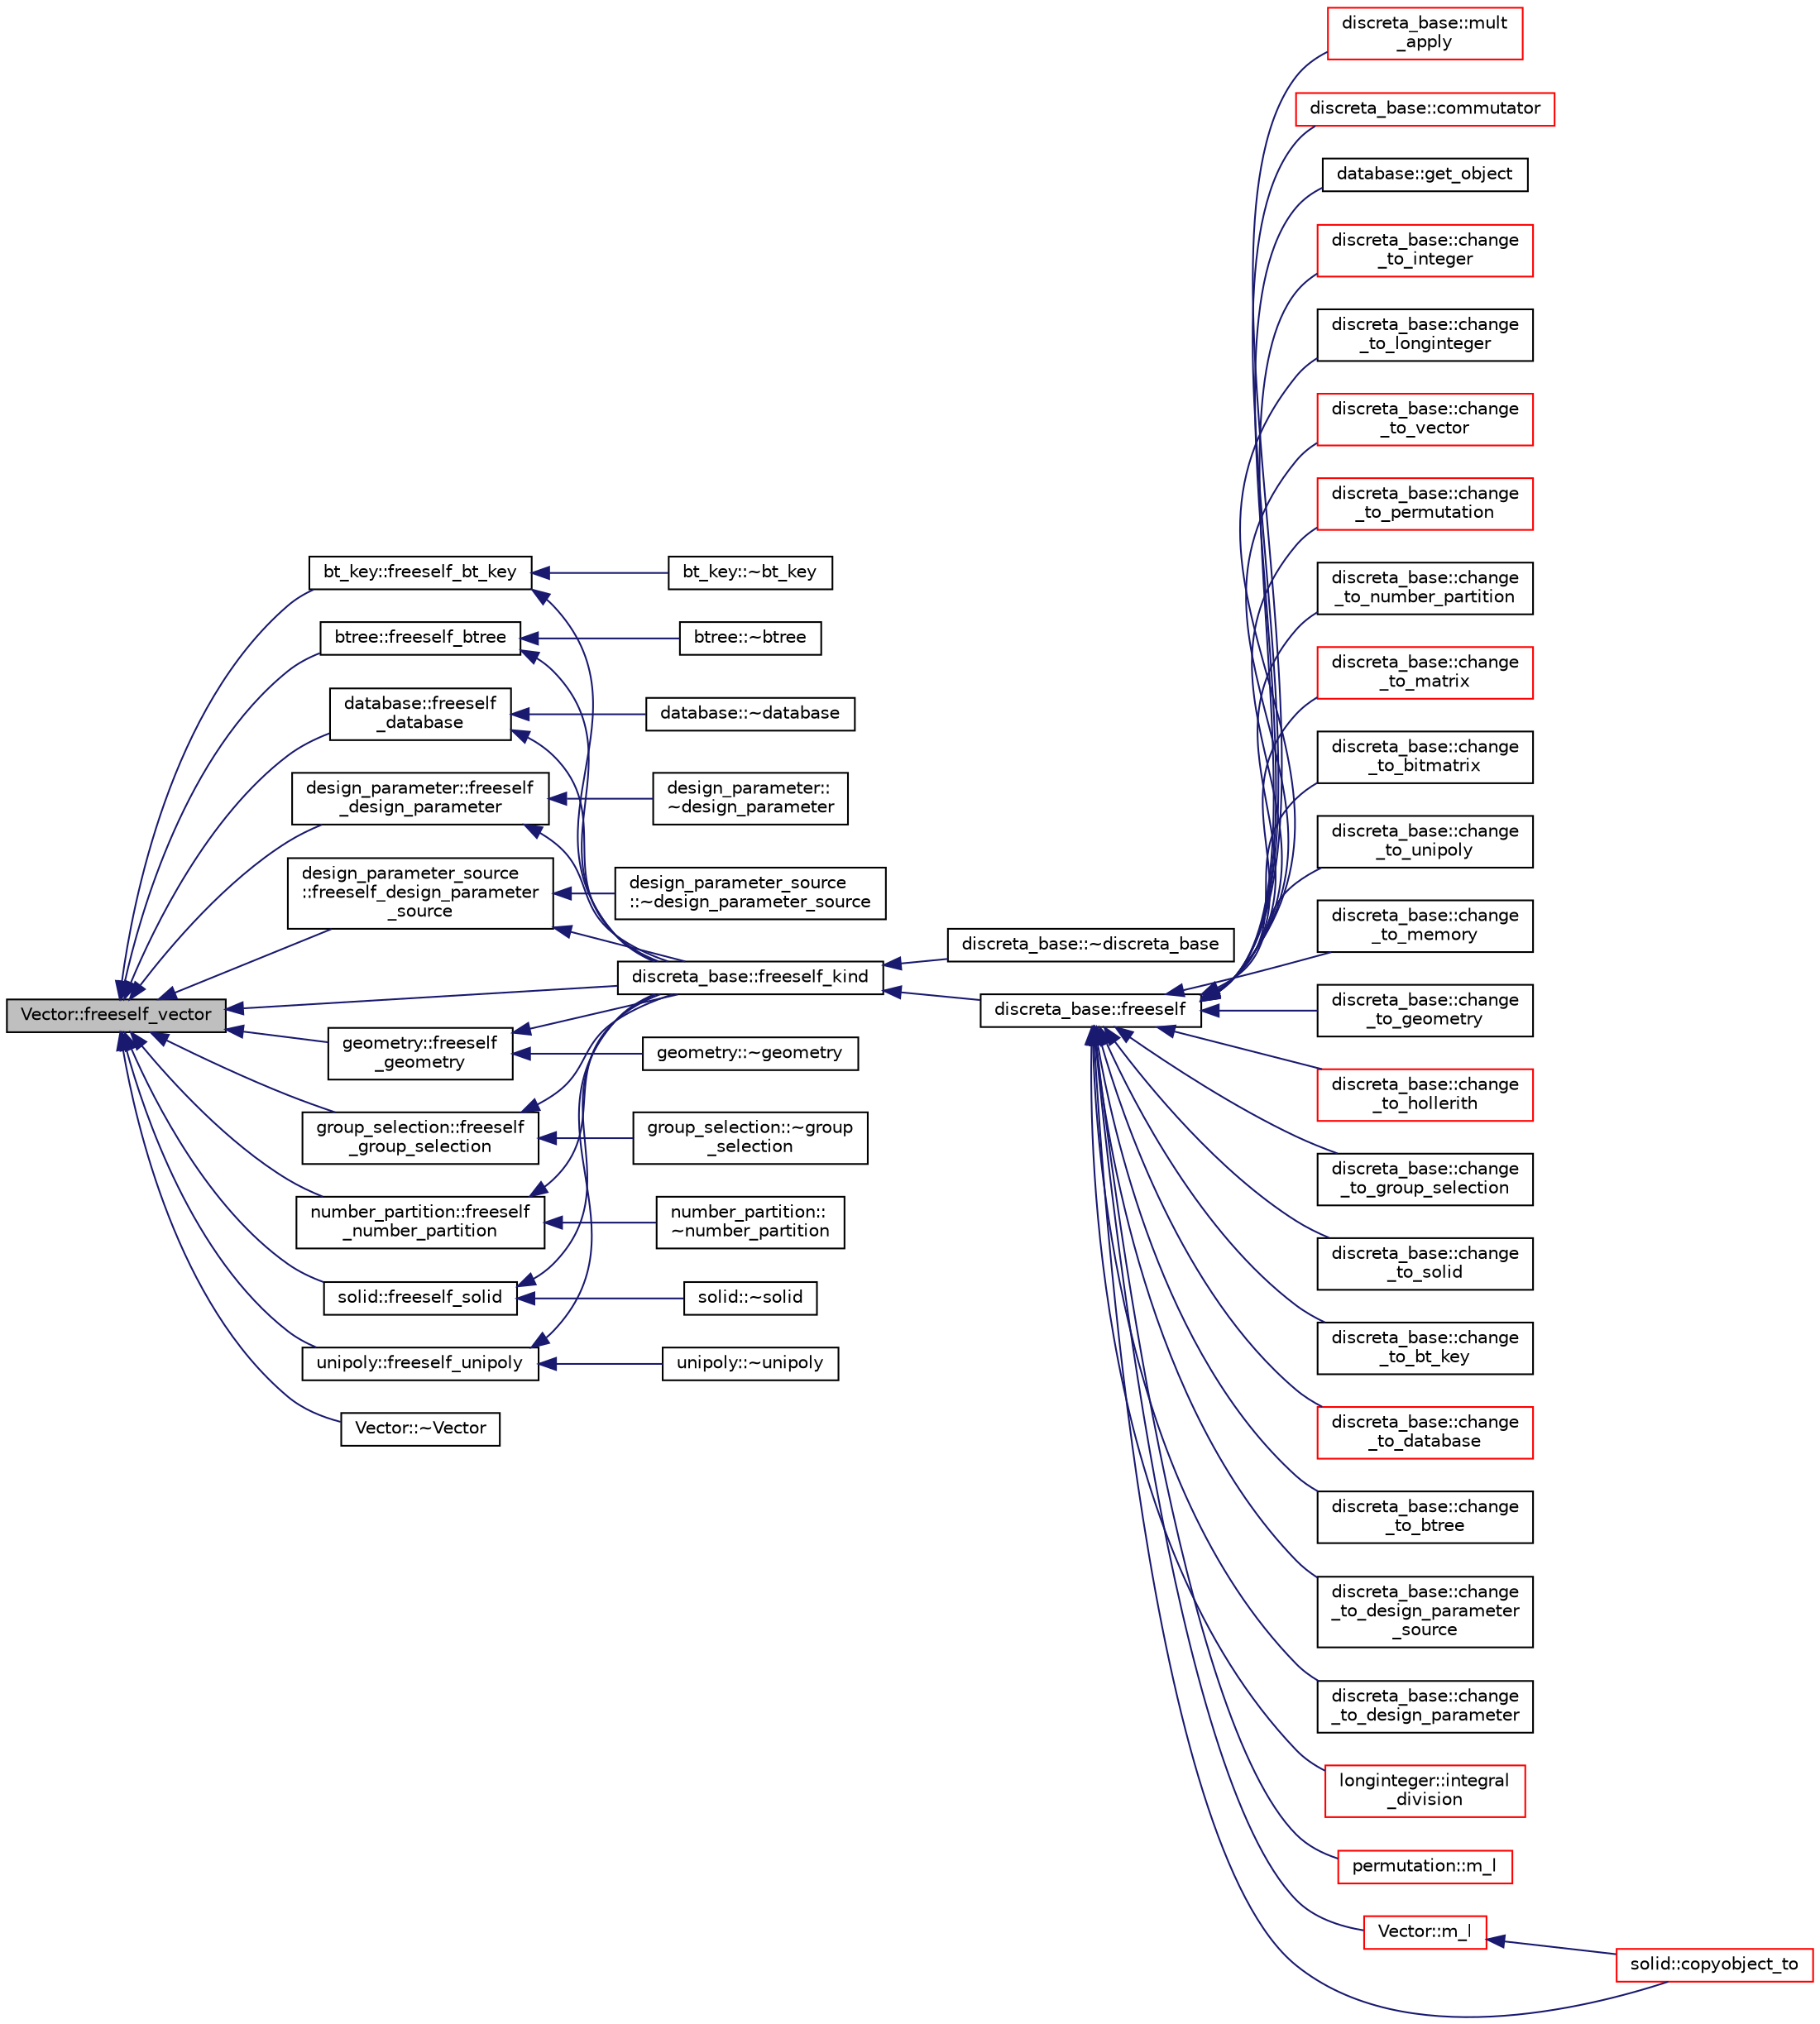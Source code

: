 digraph "Vector::freeself_vector"
{
  edge [fontname="Helvetica",fontsize="10",labelfontname="Helvetica",labelfontsize="10"];
  node [fontname="Helvetica",fontsize="10",shape=record];
  rankdir="LR";
  Node1478 [label="Vector::freeself_vector",height=0.2,width=0.4,color="black", fillcolor="grey75", style="filled", fontcolor="black"];
  Node1478 -> Node1479 [dir="back",color="midnightblue",fontsize="10",style="solid",fontname="Helvetica"];
  Node1479 [label="discreta_base::freeself_kind",height=0.2,width=0.4,color="black", fillcolor="white", style="filled",URL="$d7/d71/classdiscreta__base.html#a63a23ada2165b3838fab719ed458cec8"];
  Node1479 -> Node1480 [dir="back",color="midnightblue",fontsize="10",style="solid",fontname="Helvetica"];
  Node1480 [label="discreta_base::~discreta_base",height=0.2,width=0.4,color="black", fillcolor="white", style="filled",URL="$d7/d71/classdiscreta__base.html#a14df6915d3622e941d8bd541a6818d0e"];
  Node1479 -> Node1481 [dir="back",color="midnightblue",fontsize="10",style="solid",fontname="Helvetica"];
  Node1481 [label="discreta_base::freeself",height=0.2,width=0.4,color="black", fillcolor="white", style="filled",URL="$d7/d71/classdiscreta__base.html#a9a3c9501a562293b5667c11b9174d6e5"];
  Node1481 -> Node1482 [dir="back",color="midnightblue",fontsize="10",style="solid",fontname="Helvetica"];
  Node1482 [label="discreta_base::mult\l_apply",height=0.2,width=0.4,color="red", fillcolor="white", style="filled",URL="$d7/d71/classdiscreta__base.html#a301b8d0527d3a60ba410bba87446f490"];
  Node1481 -> Node1485 [dir="back",color="midnightblue",fontsize="10",style="solid",fontname="Helvetica"];
  Node1485 [label="discreta_base::commutator",height=0.2,width=0.4,color="red", fillcolor="white", style="filled",URL="$d7/d71/classdiscreta__base.html#a1d0bb4144e3eb15aaf877a0cea656c00"];
  Node1481 -> Node1487 [dir="back",color="midnightblue",fontsize="10",style="solid",fontname="Helvetica"];
  Node1487 [label="database::get_object",height=0.2,width=0.4,color="black", fillcolor="white", style="filled",URL="$db/d72/classdatabase.html#af183761e73fedbd560d9545a36060efc"];
  Node1481 -> Node1488 [dir="back",color="midnightblue",fontsize="10",style="solid",fontname="Helvetica"];
  Node1488 [label="discreta_base::change\l_to_integer",height=0.2,width=0.4,color="red", fillcolor="white", style="filled",URL="$d7/d71/classdiscreta__base.html#a58a5a5bd8f8e6f2dd7b4483b66dc7bb9"];
  Node1481 -> Node1752 [dir="back",color="midnightblue",fontsize="10",style="solid",fontname="Helvetica"];
  Node1752 [label="discreta_base::change\l_to_longinteger",height=0.2,width=0.4,color="black", fillcolor="white", style="filled",URL="$d7/d71/classdiscreta__base.html#aa65b4b95b89b1df5ff8e0ef944e598a9"];
  Node1481 -> Node1753 [dir="back",color="midnightblue",fontsize="10",style="solid",fontname="Helvetica"];
  Node1753 [label="discreta_base::change\l_to_vector",height=0.2,width=0.4,color="red", fillcolor="white", style="filled",URL="$d7/d71/classdiscreta__base.html#a66186d19c55ad54af11e2a040a763c38"];
  Node1481 -> Node1756 [dir="back",color="midnightblue",fontsize="10",style="solid",fontname="Helvetica"];
  Node1756 [label="discreta_base::change\l_to_permutation",height=0.2,width=0.4,color="red", fillcolor="white", style="filled",URL="$d7/d71/classdiscreta__base.html#a38e11ff129ddc29d67b54520e9a0a538"];
  Node1481 -> Node1759 [dir="back",color="midnightblue",fontsize="10",style="solid",fontname="Helvetica"];
  Node1759 [label="discreta_base::change\l_to_number_partition",height=0.2,width=0.4,color="black", fillcolor="white", style="filled",URL="$d7/d71/classdiscreta__base.html#a15be55441d3768c506bf9faabeef9b5b"];
  Node1481 -> Node1760 [dir="back",color="midnightblue",fontsize="10",style="solid",fontname="Helvetica"];
  Node1760 [label="discreta_base::change\l_to_matrix",height=0.2,width=0.4,color="red", fillcolor="white", style="filled",URL="$d7/d71/classdiscreta__base.html#a51f1aaa0764c4161c0dbd981091ca5cb"];
  Node1481 -> Node1762 [dir="back",color="midnightblue",fontsize="10",style="solid",fontname="Helvetica"];
  Node1762 [label="discreta_base::change\l_to_bitmatrix",height=0.2,width=0.4,color="black", fillcolor="white", style="filled",URL="$d7/d71/classdiscreta__base.html#adcb7fdf185f23731b42c96488599919e"];
  Node1481 -> Node1763 [dir="back",color="midnightblue",fontsize="10",style="solid",fontname="Helvetica"];
  Node1763 [label="discreta_base::change\l_to_unipoly",height=0.2,width=0.4,color="black", fillcolor="white", style="filled",URL="$d7/d71/classdiscreta__base.html#a436a1d89a0e7a13ba1ad0ff5813c03ed"];
  Node1481 -> Node1764 [dir="back",color="midnightblue",fontsize="10",style="solid",fontname="Helvetica"];
  Node1764 [label="discreta_base::change\l_to_memory",height=0.2,width=0.4,color="black", fillcolor="white", style="filled",URL="$d7/d71/classdiscreta__base.html#a21a76b868e94f17a6579997f0a50a006"];
  Node1481 -> Node1765 [dir="back",color="midnightblue",fontsize="10",style="solid",fontname="Helvetica"];
  Node1765 [label="discreta_base::change\l_to_geometry",height=0.2,width=0.4,color="black", fillcolor="white", style="filled",URL="$d7/d71/classdiscreta__base.html#a5a3efbeeb01c41259b91ed2d87bfcbb2"];
  Node1481 -> Node1766 [dir="back",color="midnightblue",fontsize="10",style="solid",fontname="Helvetica"];
  Node1766 [label="discreta_base::change\l_to_hollerith",height=0.2,width=0.4,color="red", fillcolor="white", style="filled",URL="$d7/d71/classdiscreta__base.html#a10f410adc814d4568e3b0f84550c4ca1"];
  Node1481 -> Node1767 [dir="back",color="midnightblue",fontsize="10",style="solid",fontname="Helvetica"];
  Node1767 [label="discreta_base::change\l_to_group_selection",height=0.2,width=0.4,color="black", fillcolor="white", style="filled",URL="$d7/d71/classdiscreta__base.html#a6b269515e796a08da4db719ae2dbdca9"];
  Node1481 -> Node1768 [dir="back",color="midnightblue",fontsize="10",style="solid",fontname="Helvetica"];
  Node1768 [label="discreta_base::change\l_to_solid",height=0.2,width=0.4,color="black", fillcolor="white", style="filled",URL="$d7/d71/classdiscreta__base.html#adb0b11a85434f969b3895cb46b67e8c2"];
  Node1481 -> Node1769 [dir="back",color="midnightblue",fontsize="10",style="solid",fontname="Helvetica"];
  Node1769 [label="discreta_base::change\l_to_bt_key",height=0.2,width=0.4,color="black", fillcolor="white", style="filled",URL="$d7/d71/classdiscreta__base.html#af08930510236fe08941bb5c1e4768fe9"];
  Node1481 -> Node1770 [dir="back",color="midnightblue",fontsize="10",style="solid",fontname="Helvetica"];
  Node1770 [label="discreta_base::change\l_to_database",height=0.2,width=0.4,color="red", fillcolor="white", style="filled",URL="$d7/d71/classdiscreta__base.html#a9187fb1e0526e3d327b78bb19475ae40"];
  Node1481 -> Node1771 [dir="back",color="midnightblue",fontsize="10",style="solid",fontname="Helvetica"];
  Node1771 [label="discreta_base::change\l_to_btree",height=0.2,width=0.4,color="black", fillcolor="white", style="filled",URL="$d7/d71/classdiscreta__base.html#a75c8608cf54191c17ee48817cc4dda17"];
  Node1481 -> Node1772 [dir="back",color="midnightblue",fontsize="10",style="solid",fontname="Helvetica"];
  Node1772 [label="discreta_base::change\l_to_design_parameter\l_source",height=0.2,width=0.4,color="black", fillcolor="white", style="filled",URL="$d7/d71/classdiscreta__base.html#adef7252719a3b1b5261d6bc6c44dbda4"];
  Node1481 -> Node1773 [dir="back",color="midnightblue",fontsize="10",style="solid",fontname="Helvetica"];
  Node1773 [label="discreta_base::change\l_to_design_parameter",height=0.2,width=0.4,color="black", fillcolor="white", style="filled",URL="$d7/d71/classdiscreta__base.html#ab207ed39acee5f447708dc9fcfd29e0a"];
  Node1481 -> Node1774 [dir="back",color="midnightblue",fontsize="10",style="solid",fontname="Helvetica"];
  Node1774 [label="longinteger::integral\l_division",height=0.2,width=0.4,color="red", fillcolor="white", style="filled",URL="$d3/d71/classlonginteger.html#a692f761cfc91770ca40ab5c2df4bd358"];
  Node1481 -> Node1779 [dir="back",color="midnightblue",fontsize="10",style="solid",fontname="Helvetica"];
  Node1779 [label="permutation::m_l",height=0.2,width=0.4,color="red", fillcolor="white", style="filled",URL="$d0/d08/classpermutation.html#a9cf73421f89b2c24cf2d08f002752030"];
  Node1481 -> Node1787 [dir="back",color="midnightblue",fontsize="10",style="solid",fontname="Helvetica"];
  Node1787 [label="solid::copyobject_to",height=0.2,width=0.4,color="red", fillcolor="white", style="filled",URL="$d8/def/classsolid.html#a7f35a904885ef626d1a74663fe2cad62"];
  Node1481 -> Node1789 [dir="back",color="midnightblue",fontsize="10",style="solid",fontname="Helvetica"];
  Node1789 [label="Vector::m_l",height=0.2,width=0.4,color="red", fillcolor="white", style="filled",URL="$d5/db2/class_vector.html#a00f5520c2a6b4f5282a1a8bcf8ea74eb"];
  Node1789 -> Node1787 [dir="back",color="midnightblue",fontsize="10",style="solid",fontname="Helvetica"];
  Node1478 -> Node1847 [dir="back",color="midnightblue",fontsize="10",style="solid",fontname="Helvetica"];
  Node1847 [label="bt_key::freeself_bt_key",height=0.2,width=0.4,color="black", fillcolor="white", style="filled",URL="$d1/de5/classbt__key.html#aad1f5a9b943d3ae072f1d09a9bb126c6"];
  Node1847 -> Node1479 [dir="back",color="midnightblue",fontsize="10",style="solid",fontname="Helvetica"];
  Node1847 -> Node1848 [dir="back",color="midnightblue",fontsize="10",style="solid",fontname="Helvetica"];
  Node1848 [label="bt_key::~bt_key",height=0.2,width=0.4,color="black", fillcolor="white", style="filled",URL="$d1/de5/classbt__key.html#a8b505bfd4e2f8b4806575070972d2b7d"];
  Node1478 -> Node1849 [dir="back",color="midnightblue",fontsize="10",style="solid",fontname="Helvetica"];
  Node1849 [label="btree::freeself_btree",height=0.2,width=0.4,color="black", fillcolor="white", style="filled",URL="$dd/db0/classbtree.html#af866a69c5f887781efdcd491d71f2c28"];
  Node1849 -> Node1479 [dir="back",color="midnightblue",fontsize="10",style="solid",fontname="Helvetica"];
  Node1849 -> Node1850 [dir="back",color="midnightblue",fontsize="10",style="solid",fontname="Helvetica"];
  Node1850 [label="btree::~btree",height=0.2,width=0.4,color="black", fillcolor="white", style="filled",URL="$dd/db0/classbtree.html#ab3d5728b7a09121f7461fddd08b5f7ef"];
  Node1478 -> Node1851 [dir="back",color="midnightblue",fontsize="10",style="solid",fontname="Helvetica"];
  Node1851 [label="database::freeself\l_database",height=0.2,width=0.4,color="black", fillcolor="white", style="filled",URL="$db/d72/classdatabase.html#a4dc263211f9b364e4fa733c8cf53e066"];
  Node1851 -> Node1479 [dir="back",color="midnightblue",fontsize="10",style="solid",fontname="Helvetica"];
  Node1851 -> Node1852 [dir="back",color="midnightblue",fontsize="10",style="solid",fontname="Helvetica"];
  Node1852 [label="database::~database",height=0.2,width=0.4,color="black", fillcolor="white", style="filled",URL="$db/d72/classdatabase.html#a31008de680565a626cd975c25d4351db"];
  Node1478 -> Node1853 [dir="back",color="midnightblue",fontsize="10",style="solid",fontname="Helvetica"];
  Node1853 [label="design_parameter::freeself\l_design_parameter",height=0.2,width=0.4,color="black", fillcolor="white", style="filled",URL="$da/d94/classdesign__parameter.html#a0e7274960527530080b673a9d9e53fed"];
  Node1853 -> Node1479 [dir="back",color="midnightblue",fontsize="10",style="solid",fontname="Helvetica"];
  Node1853 -> Node1854 [dir="back",color="midnightblue",fontsize="10",style="solid",fontname="Helvetica"];
  Node1854 [label="design_parameter::\l~design_parameter",height=0.2,width=0.4,color="black", fillcolor="white", style="filled",URL="$da/d94/classdesign__parameter.html#af7927d3b3282e33daf8bf7106ffb3e96"];
  Node1478 -> Node1855 [dir="back",color="midnightblue",fontsize="10",style="solid",fontname="Helvetica"];
  Node1855 [label="design_parameter_source\l::freeself_design_parameter\l_source",height=0.2,width=0.4,color="black", fillcolor="white", style="filled",URL="$df/d4b/classdesign__parameter__source.html#a61e751fbde5330ede70525d4953bbc79"];
  Node1855 -> Node1479 [dir="back",color="midnightblue",fontsize="10",style="solid",fontname="Helvetica"];
  Node1855 -> Node1856 [dir="back",color="midnightblue",fontsize="10",style="solid",fontname="Helvetica"];
  Node1856 [label="design_parameter_source\l::~design_parameter_source",height=0.2,width=0.4,color="black", fillcolor="white", style="filled",URL="$df/d4b/classdesign__parameter__source.html#a7ad9a758b6d4f591d935777bba923b9c"];
  Node1478 -> Node1857 [dir="back",color="midnightblue",fontsize="10",style="solid",fontname="Helvetica"];
  Node1857 [label="geometry::freeself\l_geometry",height=0.2,width=0.4,color="black", fillcolor="white", style="filled",URL="$da/d44/classgeometry.html#a504b1b52d24b4ae00d9fd0b7838b57e6"];
  Node1857 -> Node1479 [dir="back",color="midnightblue",fontsize="10",style="solid",fontname="Helvetica"];
  Node1857 -> Node1858 [dir="back",color="midnightblue",fontsize="10",style="solid",fontname="Helvetica"];
  Node1858 [label="geometry::~geometry",height=0.2,width=0.4,color="black", fillcolor="white", style="filled",URL="$da/d44/classgeometry.html#a2da654e0e19c6145b54727f0f3900a79"];
  Node1478 -> Node1859 [dir="back",color="midnightblue",fontsize="10",style="solid",fontname="Helvetica"];
  Node1859 [label="group_selection::freeself\l_group_selection",height=0.2,width=0.4,color="black", fillcolor="white", style="filled",URL="$d6/db0/classgroup__selection.html#a778b1a466858bf7f90516eeba1795798"];
  Node1859 -> Node1479 [dir="back",color="midnightblue",fontsize="10",style="solid",fontname="Helvetica"];
  Node1859 -> Node1860 [dir="back",color="midnightblue",fontsize="10",style="solid",fontname="Helvetica"];
  Node1860 [label="group_selection::~group\l_selection",height=0.2,width=0.4,color="black", fillcolor="white", style="filled",URL="$d6/db0/classgroup__selection.html#a3e5fde933dbf37ec41568956f3edf026"];
  Node1478 -> Node1861 [dir="back",color="midnightblue",fontsize="10",style="solid",fontname="Helvetica"];
  Node1861 [label="number_partition::freeself\l_number_partition",height=0.2,width=0.4,color="black", fillcolor="white", style="filled",URL="$df/d50/classnumber__partition.html#aa74111c1c8cd218b654e7b7c1ca42eb5"];
  Node1861 -> Node1479 [dir="back",color="midnightblue",fontsize="10",style="solid",fontname="Helvetica"];
  Node1861 -> Node1862 [dir="back",color="midnightblue",fontsize="10",style="solid",fontname="Helvetica"];
  Node1862 [label="number_partition::\l~number_partition",height=0.2,width=0.4,color="black", fillcolor="white", style="filled",URL="$df/d50/classnumber__partition.html#af693fb3976d93ef732f6446702405bbc"];
  Node1478 -> Node1863 [dir="back",color="midnightblue",fontsize="10",style="solid",fontname="Helvetica"];
  Node1863 [label="solid::freeself_solid",height=0.2,width=0.4,color="black", fillcolor="white", style="filled",URL="$d8/def/classsolid.html#a84c2f0abd7b24b1cf2ccefa9c99567fe"];
  Node1863 -> Node1479 [dir="back",color="midnightblue",fontsize="10",style="solid",fontname="Helvetica"];
  Node1863 -> Node1864 [dir="back",color="midnightblue",fontsize="10",style="solid",fontname="Helvetica"];
  Node1864 [label="solid::~solid",height=0.2,width=0.4,color="black", fillcolor="white", style="filled",URL="$d8/def/classsolid.html#a9c9476c0078fe49bf5e19c4297b2f16d"];
  Node1478 -> Node1865 [dir="back",color="midnightblue",fontsize="10",style="solid",fontname="Helvetica"];
  Node1865 [label="unipoly::freeself_unipoly",height=0.2,width=0.4,color="black", fillcolor="white", style="filled",URL="$d1/d89/classunipoly.html#aad315db6c6adb555a0c63877aab7d27e"];
  Node1865 -> Node1479 [dir="back",color="midnightblue",fontsize="10",style="solid",fontname="Helvetica"];
  Node1865 -> Node1866 [dir="back",color="midnightblue",fontsize="10",style="solid",fontname="Helvetica"];
  Node1866 [label="unipoly::~unipoly",height=0.2,width=0.4,color="black", fillcolor="white", style="filled",URL="$d1/d89/classunipoly.html#aff42843e3c959f1c5e58856784352890"];
  Node1478 -> Node1867 [dir="back",color="midnightblue",fontsize="10",style="solid",fontname="Helvetica"];
  Node1867 [label="Vector::~Vector",height=0.2,width=0.4,color="black", fillcolor="white", style="filled",URL="$d5/db2/class_vector.html#a2eb3c49587a4f12cade7895ccb73f6a0"];
}

